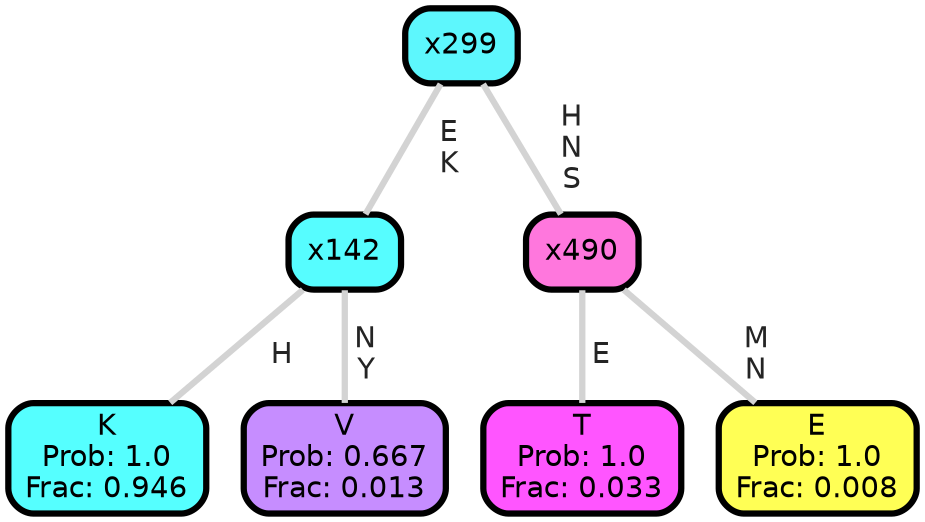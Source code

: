 graph Tree {
node [shape=box, style="filled, rounded",color="black",penwidth="3",fontcolor="black",                 fontname=helvetica] ;
graph [ranksep="0 equally", splines=straight,                 bgcolor=transparent, dpi=200] ;
edge [fontname=helvetica, fontweight=bold,fontcolor=grey14,color=lightgray] ;
0 [label="K
Prob: 1.0
Frac: 0.946", fillcolor="#55ffff"] ;
1 [label="x142", fillcolor="#56fdff"] ;
2 [label="V
Prob: 0.667
Frac: 0.013", fillcolor="#c68dff"] ;
3 [label="x299", fillcolor="#5df7fd"] ;
4 [label="T
Prob: 1.0
Frac: 0.033", fillcolor="#ff55ff"] ;
5 [label="x490", fillcolor="#ff77dd"] ;
6 [label="E
Prob: 1.0
Frac: 0.008", fillcolor="#ffff55"] ;
1 -- 0 [label=" H",penwidth=3] ;
1 -- 2 [label=" N\n Y",penwidth=3] ;
3 -- 1 [label=" E\n K",penwidth=3] ;
3 -- 5 [label=" H\n N\n S",penwidth=3] ;
5 -- 4 [label=" E",penwidth=3] ;
5 -- 6 [label=" M\n N",penwidth=3] ;
{rank = same;}}